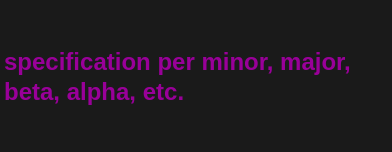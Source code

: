 <mxfile>
    <diagram id="EV8Mn9D3kJ0bsbkWBrXS" name="Page-1">
        <mxGraphModel dx="1031" dy="589" grid="0" gridSize="10" guides="1" tooltips="1" connect="1" arrows="1" fold="1" page="0" pageScale="1" pageWidth="3300" pageHeight="4681" background="#1A1A1A" math="0" shadow="0">
            <root>
                <mxCell id="0"/>
                <mxCell id="1" parent="0"/>
                <mxCell id="39" value="specification per minor, major, beta, alpha, etc." style="text;html=1;strokeColor=none;fillColor=none;align=left;verticalAlign=middle;whiteSpace=wrap;rounded=0;fontColor=#990099;fontStyle=1" vertex="1" parent="1">
                    <mxGeometry x="589" y="330" width="195" height="75" as="geometry"/>
                </mxCell>
            </root>
        </mxGraphModel>
    </diagram>
</mxfile>